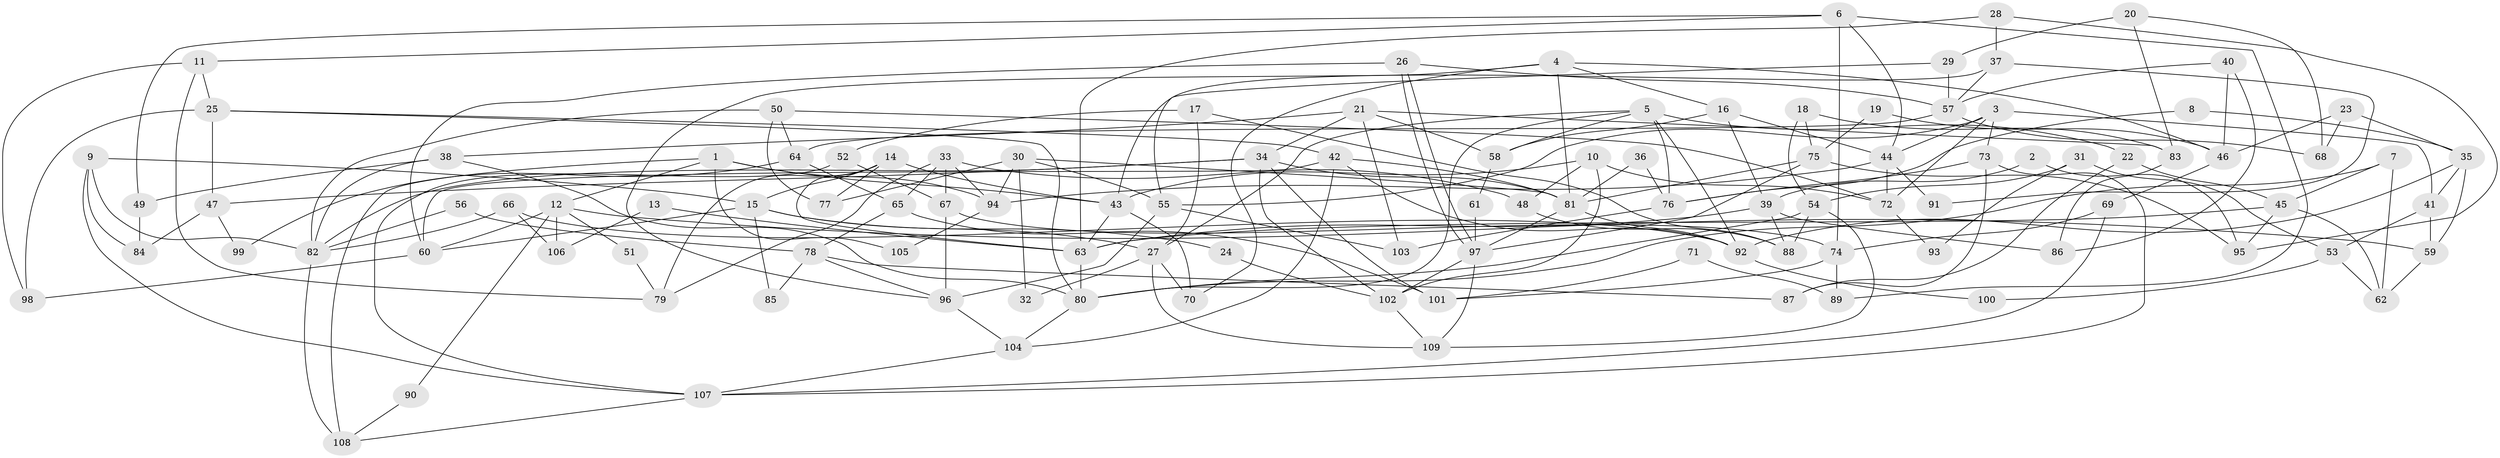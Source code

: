 // Generated by graph-tools (version 1.1) at 2025/50/03/09/25 03:50:12]
// undirected, 109 vertices, 218 edges
graph export_dot {
graph [start="1"]
  node [color=gray90,style=filled];
  1;
  2;
  3;
  4;
  5;
  6;
  7;
  8;
  9;
  10;
  11;
  12;
  13;
  14;
  15;
  16;
  17;
  18;
  19;
  20;
  21;
  22;
  23;
  24;
  25;
  26;
  27;
  28;
  29;
  30;
  31;
  32;
  33;
  34;
  35;
  36;
  37;
  38;
  39;
  40;
  41;
  42;
  43;
  44;
  45;
  46;
  47;
  48;
  49;
  50;
  51;
  52;
  53;
  54;
  55;
  56;
  57;
  58;
  59;
  60;
  61;
  62;
  63;
  64;
  65;
  66;
  67;
  68;
  69;
  70;
  71;
  72;
  73;
  74;
  75;
  76;
  77;
  78;
  79;
  80;
  81;
  82;
  83;
  84;
  85;
  86;
  87;
  88;
  89;
  90;
  91;
  92;
  93;
  94;
  95;
  96;
  97;
  98;
  99;
  100;
  101;
  102;
  103;
  104;
  105;
  106;
  107;
  108;
  109;
  1 -- 12;
  1 -- 43;
  1 -- 94;
  1 -- 105;
  1 -- 108;
  2 -- 95;
  2 -- 39;
  3 -- 55;
  3 -- 73;
  3 -- 41;
  3 -- 44;
  3 -- 72;
  4 -- 81;
  4 -- 16;
  4 -- 46;
  4 -- 70;
  4 -- 96;
  5 -- 92;
  5 -- 80;
  5 -- 22;
  5 -- 27;
  5 -- 58;
  5 -- 76;
  6 -- 49;
  6 -- 44;
  6 -- 11;
  6 -- 74;
  6 -- 89;
  7 -- 45;
  7 -- 80;
  7 -- 62;
  8 -- 76;
  8 -- 35;
  9 -- 15;
  9 -- 82;
  9 -- 84;
  9 -- 107;
  10 -- 72;
  10 -- 102;
  10 -- 43;
  10 -- 48;
  11 -- 98;
  11 -- 25;
  11 -- 79;
  12 -- 60;
  12 -- 59;
  12 -- 51;
  12 -- 90;
  12 -- 106;
  13 -- 63;
  13 -- 106;
  14 -- 77;
  14 -- 43;
  14 -- 15;
  14 -- 63;
  14 -- 79;
  15 -- 27;
  15 -- 24;
  15 -- 60;
  15 -- 85;
  16 -- 39;
  16 -- 44;
  16 -- 58;
  17 -- 52;
  17 -- 27;
  17 -- 88;
  18 -- 54;
  18 -- 75;
  18 -- 83;
  19 -- 75;
  19 -- 46;
  20 -- 68;
  20 -- 29;
  20 -- 83;
  21 -- 83;
  21 -- 58;
  21 -- 34;
  21 -- 38;
  21 -- 103;
  22 -- 45;
  22 -- 87;
  23 -- 35;
  23 -- 46;
  23 -- 68;
  24 -- 102;
  25 -- 42;
  25 -- 47;
  25 -- 80;
  25 -- 98;
  26 -- 97;
  26 -- 97;
  26 -- 60;
  26 -- 57;
  27 -- 70;
  27 -- 32;
  27 -- 109;
  28 -- 63;
  28 -- 37;
  28 -- 95;
  29 -- 57;
  29 -- 55;
  30 -- 94;
  30 -- 81;
  30 -- 32;
  30 -- 55;
  30 -- 77;
  31 -- 54;
  31 -- 53;
  31 -- 93;
  33 -- 94;
  33 -- 79;
  33 -- 48;
  33 -- 65;
  33 -- 67;
  34 -- 82;
  34 -- 47;
  34 -- 81;
  34 -- 101;
  34 -- 102;
  35 -- 59;
  35 -- 92;
  35 -- 41;
  36 -- 81;
  36 -- 76;
  37 -- 57;
  37 -- 43;
  37 -- 91;
  38 -- 80;
  38 -- 49;
  38 -- 82;
  39 -- 88;
  39 -- 63;
  39 -- 86;
  40 -- 46;
  40 -- 86;
  40 -- 57;
  41 -- 53;
  41 -- 59;
  42 -- 81;
  42 -- 104;
  42 -- 60;
  42 -- 92;
  43 -- 63;
  43 -- 70;
  44 -- 72;
  44 -- 91;
  44 -- 94;
  45 -- 95;
  45 -- 63;
  45 -- 62;
  46 -- 69;
  47 -- 84;
  47 -- 99;
  48 -- 88;
  49 -- 84;
  50 -- 64;
  50 -- 82;
  50 -- 72;
  50 -- 77;
  51 -- 79;
  52 -- 107;
  52 -- 67;
  53 -- 62;
  53 -- 100;
  54 -- 109;
  54 -- 88;
  54 -- 80;
  55 -- 96;
  55 -- 103;
  56 -- 78;
  56 -- 82;
  57 -- 64;
  57 -- 68;
  58 -- 61;
  59 -- 62;
  60 -- 98;
  61 -- 97;
  63 -- 80;
  64 -- 65;
  64 -- 99;
  65 -- 101;
  65 -- 78;
  66 -- 82;
  66 -- 92;
  66 -- 106;
  67 -- 96;
  67 -- 74;
  69 -- 74;
  69 -- 107;
  71 -- 101;
  71 -- 89;
  72 -- 93;
  73 -- 87;
  73 -- 76;
  73 -- 107;
  74 -- 89;
  74 -- 101;
  75 -- 97;
  75 -- 81;
  75 -- 95;
  76 -- 103;
  78 -- 96;
  78 -- 85;
  78 -- 87;
  80 -- 104;
  81 -- 97;
  81 -- 92;
  82 -- 108;
  83 -- 86;
  90 -- 108;
  92 -- 100;
  94 -- 105;
  96 -- 104;
  97 -- 102;
  97 -- 109;
  102 -- 109;
  104 -- 107;
  107 -- 108;
}
